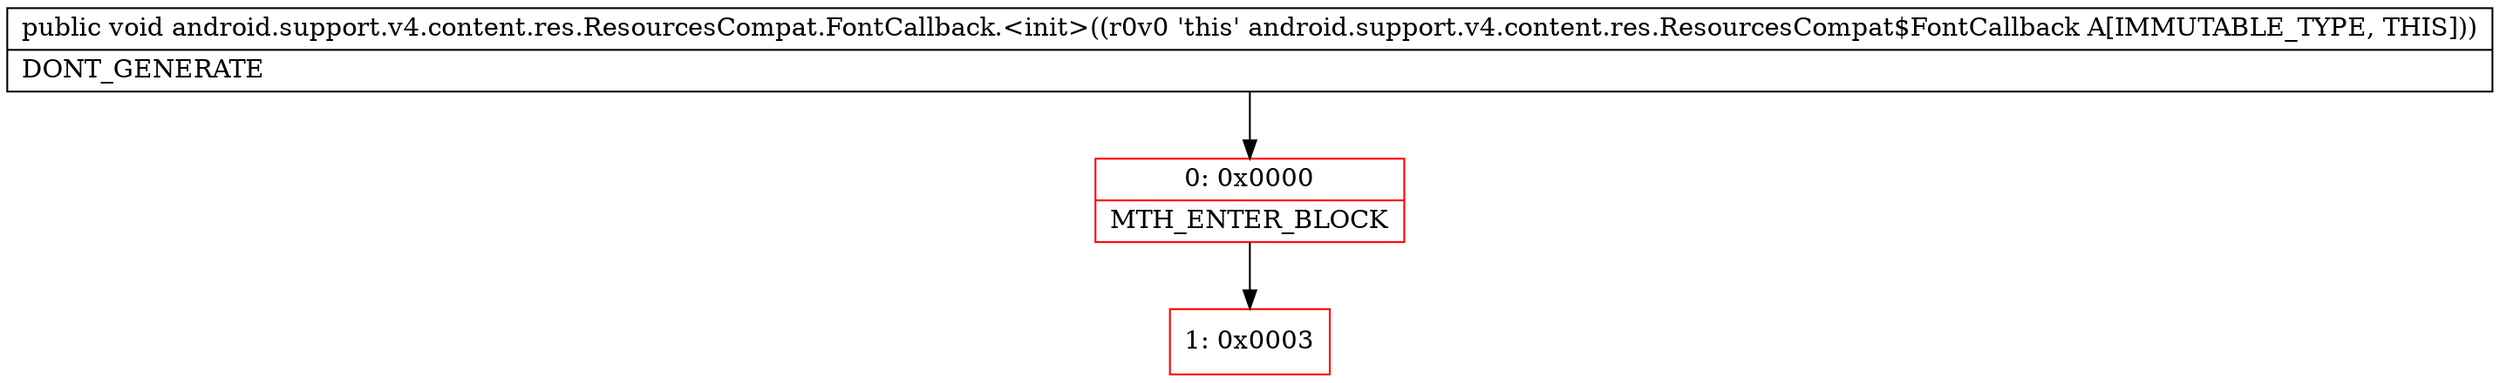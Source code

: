 digraph "CFG forandroid.support.v4.content.res.ResourcesCompat.FontCallback.\<init\>()V" {
subgraph cluster_Region_357387479 {
label = "R(0)";
node [shape=record,color=blue];
}
Node_0 [shape=record,color=red,label="{0\:\ 0x0000|MTH_ENTER_BLOCK\l}"];
Node_1 [shape=record,color=red,label="{1\:\ 0x0003}"];
MethodNode[shape=record,label="{public void android.support.v4.content.res.ResourcesCompat.FontCallback.\<init\>((r0v0 'this' android.support.v4.content.res.ResourcesCompat$FontCallback A[IMMUTABLE_TYPE, THIS]))  | DONT_GENERATE\l}"];
MethodNode -> Node_0;
Node_0 -> Node_1;
}

